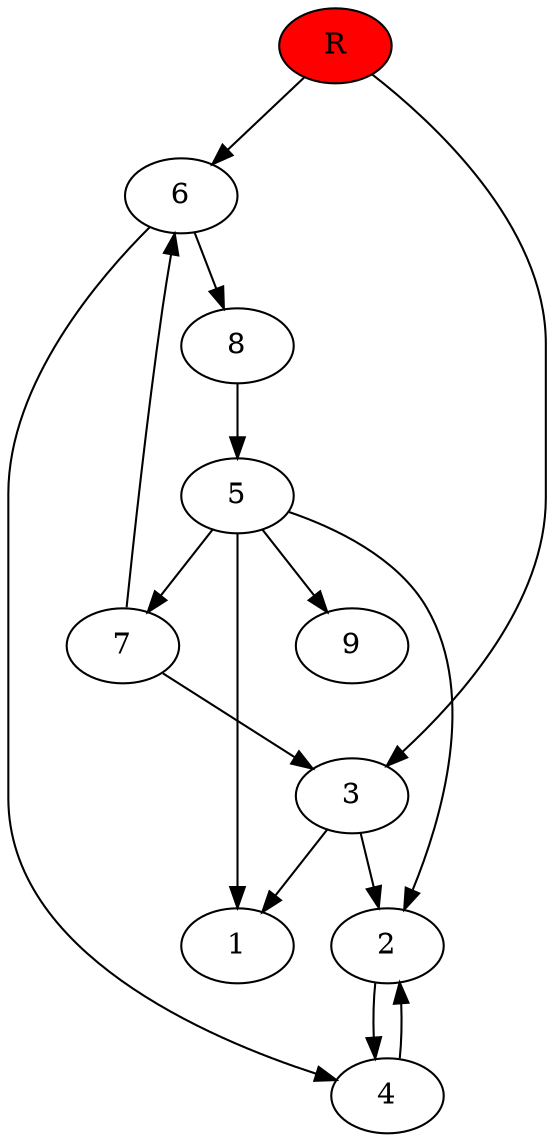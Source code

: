 digraph prb30294 {
	1
	2
	3
	4
	5
	6
	7
	8
	R [fillcolor="#ff0000" style=filled]
	2 -> 4
	3 -> 1
	3 -> 2
	4 -> 2
	5 -> 1
	5 -> 2
	5 -> 7
	5 -> 9
	6 -> 4
	6 -> 8
	7 -> 3
	7 -> 6
	8 -> 5
	R -> 3
	R -> 6
}
